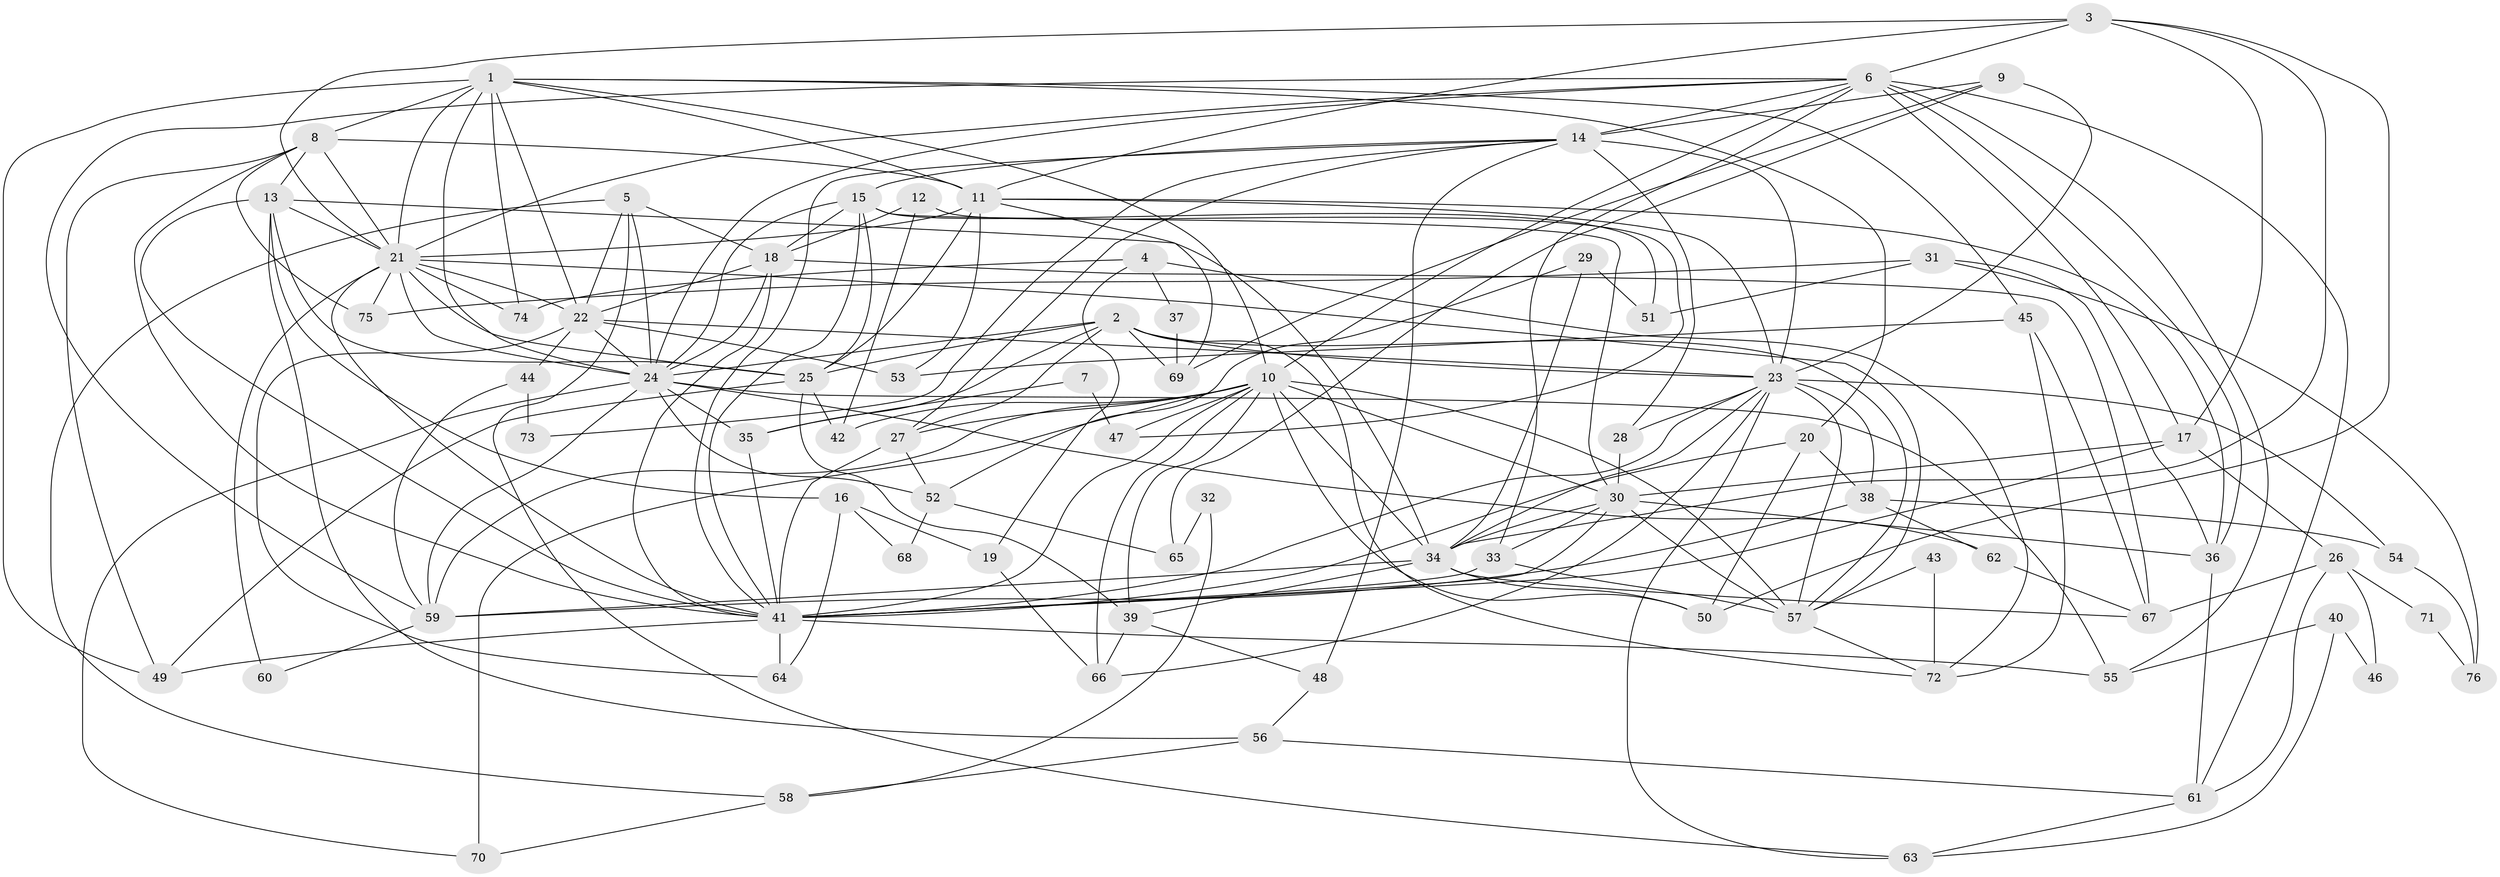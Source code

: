 // original degree distribution, {3: 0.3288590604026846, 4: 0.2684563758389262, 5: 0.15436241610738255, 2: 0.10738255033557047, 7: 0.06040268456375839, 6: 0.06040268456375839, 8: 0.013422818791946308, 9: 0.006711409395973154}
// Generated by graph-tools (version 1.1) at 2025/50/03/04/25 22:50:48]
// undirected, 76 vertices, 199 edges
graph export_dot {
  node [color=gray90,style=filled];
  1;
  2;
  3;
  4;
  5;
  6;
  7;
  8;
  9;
  10;
  11;
  12;
  13;
  14;
  15;
  16;
  17;
  18;
  19;
  20;
  21;
  22;
  23;
  24;
  25;
  26;
  27;
  28;
  29;
  30;
  31;
  32;
  33;
  34;
  35;
  36;
  37;
  38;
  39;
  40;
  41;
  42;
  43;
  44;
  45;
  46;
  47;
  48;
  49;
  50;
  51;
  52;
  53;
  54;
  55;
  56;
  57;
  58;
  59;
  60;
  61;
  62;
  63;
  64;
  65;
  66;
  67;
  68;
  69;
  70;
  71;
  72;
  73;
  74;
  75;
  76;
  1 -- 8 [weight=1.0];
  1 -- 10 [weight=1.0];
  1 -- 11 [weight=1.0];
  1 -- 20 [weight=1.0];
  1 -- 21 [weight=1.0];
  1 -- 22 [weight=1.0];
  1 -- 24 [weight=1.0];
  1 -- 45 [weight=1.0];
  1 -- 49 [weight=1.0];
  1 -- 74 [weight=1.0];
  2 -- 23 [weight=1.0];
  2 -- 24 [weight=1.0];
  2 -- 25 [weight=1.0];
  2 -- 27 [weight=1.0];
  2 -- 35 [weight=1.0];
  2 -- 57 [weight=1.0];
  2 -- 69 [weight=1.0];
  2 -- 72 [weight=1.0];
  3 -- 6 [weight=1.0];
  3 -- 11 [weight=1.0];
  3 -- 17 [weight=1.0];
  3 -- 21 [weight=1.0];
  3 -- 34 [weight=1.0];
  3 -- 50 [weight=1.0];
  4 -- 19 [weight=1.0];
  4 -- 37 [weight=1.0];
  4 -- 72 [weight=1.0];
  4 -- 74 [weight=1.0];
  5 -- 18 [weight=1.0];
  5 -- 22 [weight=1.0];
  5 -- 24 [weight=1.0];
  5 -- 58 [weight=1.0];
  5 -- 63 [weight=1.0];
  6 -- 10 [weight=1.0];
  6 -- 14 [weight=1.0];
  6 -- 17 [weight=1.0];
  6 -- 21 [weight=2.0];
  6 -- 24 [weight=1.0];
  6 -- 33 [weight=1.0];
  6 -- 36 [weight=1.0];
  6 -- 55 [weight=1.0];
  6 -- 59 [weight=1.0];
  6 -- 61 [weight=1.0];
  7 -- 35 [weight=1.0];
  7 -- 47 [weight=1.0];
  8 -- 11 [weight=1.0];
  8 -- 13 [weight=1.0];
  8 -- 21 [weight=1.0];
  8 -- 41 [weight=1.0];
  8 -- 49 [weight=2.0];
  8 -- 75 [weight=1.0];
  9 -- 14 [weight=1.0];
  9 -- 23 [weight=1.0];
  9 -- 65 [weight=1.0];
  9 -- 69 [weight=1.0];
  10 -- 27 [weight=1.0];
  10 -- 30 [weight=1.0];
  10 -- 34 [weight=1.0];
  10 -- 39 [weight=2.0];
  10 -- 41 [weight=1.0];
  10 -- 42 [weight=1.0];
  10 -- 47 [weight=1.0];
  10 -- 50 [weight=1.0];
  10 -- 57 [weight=1.0];
  10 -- 59 [weight=1.0];
  10 -- 66 [weight=1.0];
  10 -- 70 [weight=1.0];
  11 -- 21 [weight=1.0];
  11 -- 23 [weight=3.0];
  11 -- 25 [weight=1.0];
  11 -- 36 [weight=1.0];
  11 -- 53 [weight=1.0];
  11 -- 69 [weight=1.0];
  12 -- 18 [weight=1.0];
  12 -- 42 [weight=1.0];
  12 -- 47 [weight=1.0];
  13 -- 16 [weight=1.0];
  13 -- 21 [weight=1.0];
  13 -- 25 [weight=2.0];
  13 -- 34 [weight=1.0];
  13 -- 41 [weight=1.0];
  13 -- 56 [weight=1.0];
  14 -- 15 [weight=1.0];
  14 -- 23 [weight=3.0];
  14 -- 27 [weight=1.0];
  14 -- 28 [weight=1.0];
  14 -- 41 [weight=1.0];
  14 -- 48 [weight=2.0];
  14 -- 73 [weight=1.0];
  15 -- 18 [weight=1.0];
  15 -- 24 [weight=1.0];
  15 -- 25 [weight=1.0];
  15 -- 30 [weight=1.0];
  15 -- 41 [weight=1.0];
  15 -- 51 [weight=1.0];
  16 -- 19 [weight=1.0];
  16 -- 64 [weight=1.0];
  16 -- 68 [weight=1.0];
  17 -- 26 [weight=1.0];
  17 -- 30 [weight=3.0];
  17 -- 41 [weight=1.0];
  18 -- 22 [weight=1.0];
  18 -- 24 [weight=1.0];
  18 -- 41 [weight=2.0];
  18 -- 67 [weight=1.0];
  19 -- 66 [weight=1.0];
  20 -- 38 [weight=1.0];
  20 -- 41 [weight=1.0];
  20 -- 50 [weight=1.0];
  21 -- 22 [weight=1.0];
  21 -- 24 [weight=1.0];
  21 -- 25 [weight=1.0];
  21 -- 41 [weight=1.0];
  21 -- 57 [weight=1.0];
  21 -- 60 [weight=1.0];
  21 -- 74 [weight=1.0];
  21 -- 75 [weight=2.0];
  22 -- 23 [weight=1.0];
  22 -- 24 [weight=1.0];
  22 -- 44 [weight=1.0];
  22 -- 53 [weight=1.0];
  22 -- 64 [weight=1.0];
  23 -- 28 [weight=1.0];
  23 -- 34 [weight=1.0];
  23 -- 38 [weight=1.0];
  23 -- 41 [weight=1.0];
  23 -- 54 [weight=1.0];
  23 -- 57 [weight=1.0];
  23 -- 63 [weight=1.0];
  23 -- 66 [weight=1.0];
  24 -- 35 [weight=1.0];
  24 -- 52 [weight=1.0];
  24 -- 55 [weight=1.0];
  24 -- 59 [weight=1.0];
  24 -- 62 [weight=1.0];
  24 -- 70 [weight=1.0];
  25 -- 39 [weight=1.0];
  25 -- 42 [weight=2.0];
  25 -- 49 [weight=1.0];
  26 -- 46 [weight=1.0];
  26 -- 61 [weight=1.0];
  26 -- 67 [weight=1.0];
  26 -- 71 [weight=1.0];
  27 -- 41 [weight=1.0];
  27 -- 52 [weight=1.0];
  28 -- 30 [weight=2.0];
  29 -- 34 [weight=1.0];
  29 -- 51 [weight=1.0];
  29 -- 52 [weight=1.0];
  30 -- 33 [weight=1.0];
  30 -- 34 [weight=1.0];
  30 -- 36 [weight=1.0];
  30 -- 41 [weight=2.0];
  30 -- 57 [weight=1.0];
  31 -- 36 [weight=1.0];
  31 -- 51 [weight=1.0];
  31 -- 75 [weight=1.0];
  31 -- 76 [weight=1.0];
  32 -- 58 [weight=1.0];
  32 -- 65 [weight=1.0];
  33 -- 41 [weight=1.0];
  33 -- 57 [weight=1.0];
  34 -- 39 [weight=1.0];
  34 -- 50 [weight=1.0];
  34 -- 59 [weight=1.0];
  34 -- 67 [weight=1.0];
  35 -- 41 [weight=1.0];
  36 -- 61 [weight=1.0];
  37 -- 69 [weight=1.0];
  38 -- 54 [weight=1.0];
  38 -- 59 [weight=1.0];
  38 -- 62 [weight=1.0];
  39 -- 48 [weight=1.0];
  39 -- 66 [weight=1.0];
  40 -- 46 [weight=1.0];
  40 -- 55 [weight=1.0];
  40 -- 63 [weight=1.0];
  41 -- 49 [weight=1.0];
  41 -- 55 [weight=1.0];
  41 -- 64 [weight=1.0];
  43 -- 57 [weight=1.0];
  43 -- 72 [weight=1.0];
  44 -- 59 [weight=1.0];
  44 -- 73 [weight=1.0];
  45 -- 53 [weight=1.0];
  45 -- 67 [weight=1.0];
  45 -- 72 [weight=1.0];
  48 -- 56 [weight=1.0];
  52 -- 65 [weight=1.0];
  52 -- 68 [weight=1.0];
  54 -- 76 [weight=1.0];
  56 -- 58 [weight=1.0];
  56 -- 61 [weight=1.0];
  57 -- 72 [weight=1.0];
  58 -- 70 [weight=1.0];
  59 -- 60 [weight=1.0];
  61 -- 63 [weight=1.0];
  62 -- 67 [weight=1.0];
  71 -- 76 [weight=1.0];
}
